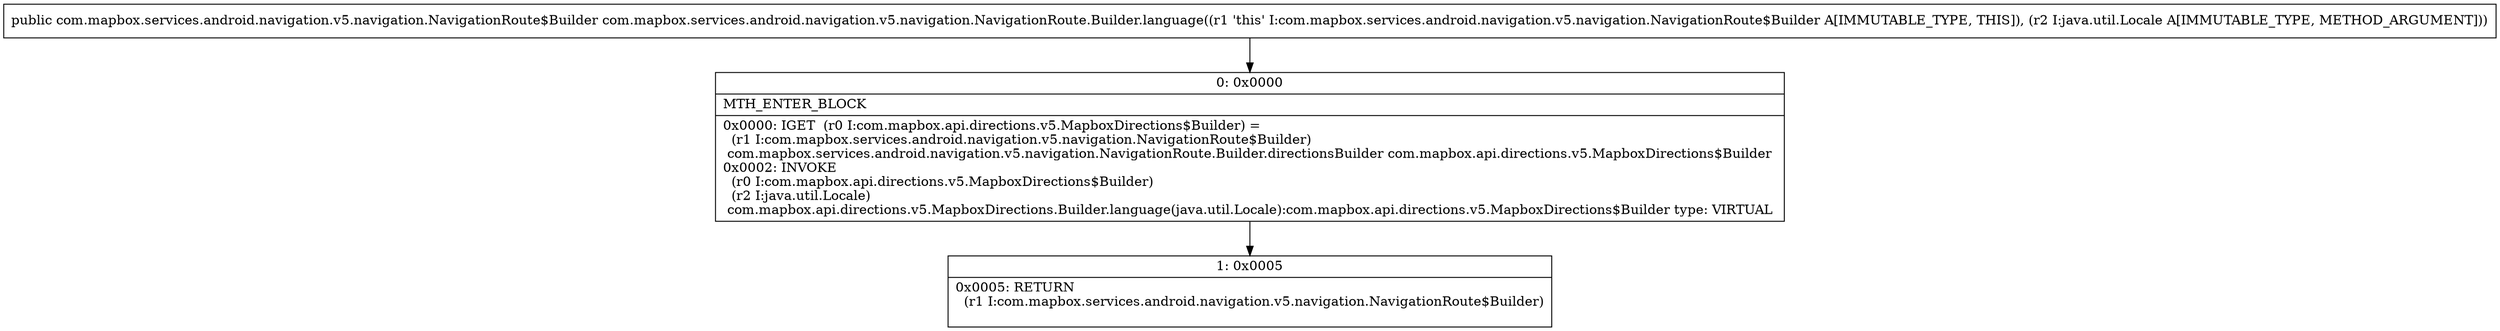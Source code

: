 digraph "CFG forcom.mapbox.services.android.navigation.v5.navigation.NavigationRoute.Builder.language(Ljava\/util\/Locale;)Lcom\/mapbox\/services\/android\/navigation\/v5\/navigation\/NavigationRoute$Builder;" {
Node_0 [shape=record,label="{0\:\ 0x0000|MTH_ENTER_BLOCK\l|0x0000: IGET  (r0 I:com.mapbox.api.directions.v5.MapboxDirections$Builder) = \l  (r1 I:com.mapbox.services.android.navigation.v5.navigation.NavigationRoute$Builder)\l com.mapbox.services.android.navigation.v5.navigation.NavigationRoute.Builder.directionsBuilder com.mapbox.api.directions.v5.MapboxDirections$Builder \l0x0002: INVOKE  \l  (r0 I:com.mapbox.api.directions.v5.MapboxDirections$Builder)\l  (r2 I:java.util.Locale)\l com.mapbox.api.directions.v5.MapboxDirections.Builder.language(java.util.Locale):com.mapbox.api.directions.v5.MapboxDirections$Builder type: VIRTUAL \l}"];
Node_1 [shape=record,label="{1\:\ 0x0005|0x0005: RETURN  \l  (r1 I:com.mapbox.services.android.navigation.v5.navigation.NavigationRoute$Builder)\l \l}"];
MethodNode[shape=record,label="{public com.mapbox.services.android.navigation.v5.navigation.NavigationRoute$Builder com.mapbox.services.android.navigation.v5.navigation.NavigationRoute.Builder.language((r1 'this' I:com.mapbox.services.android.navigation.v5.navigation.NavigationRoute$Builder A[IMMUTABLE_TYPE, THIS]), (r2 I:java.util.Locale A[IMMUTABLE_TYPE, METHOD_ARGUMENT])) }"];
MethodNode -> Node_0;
Node_0 -> Node_1;
}

